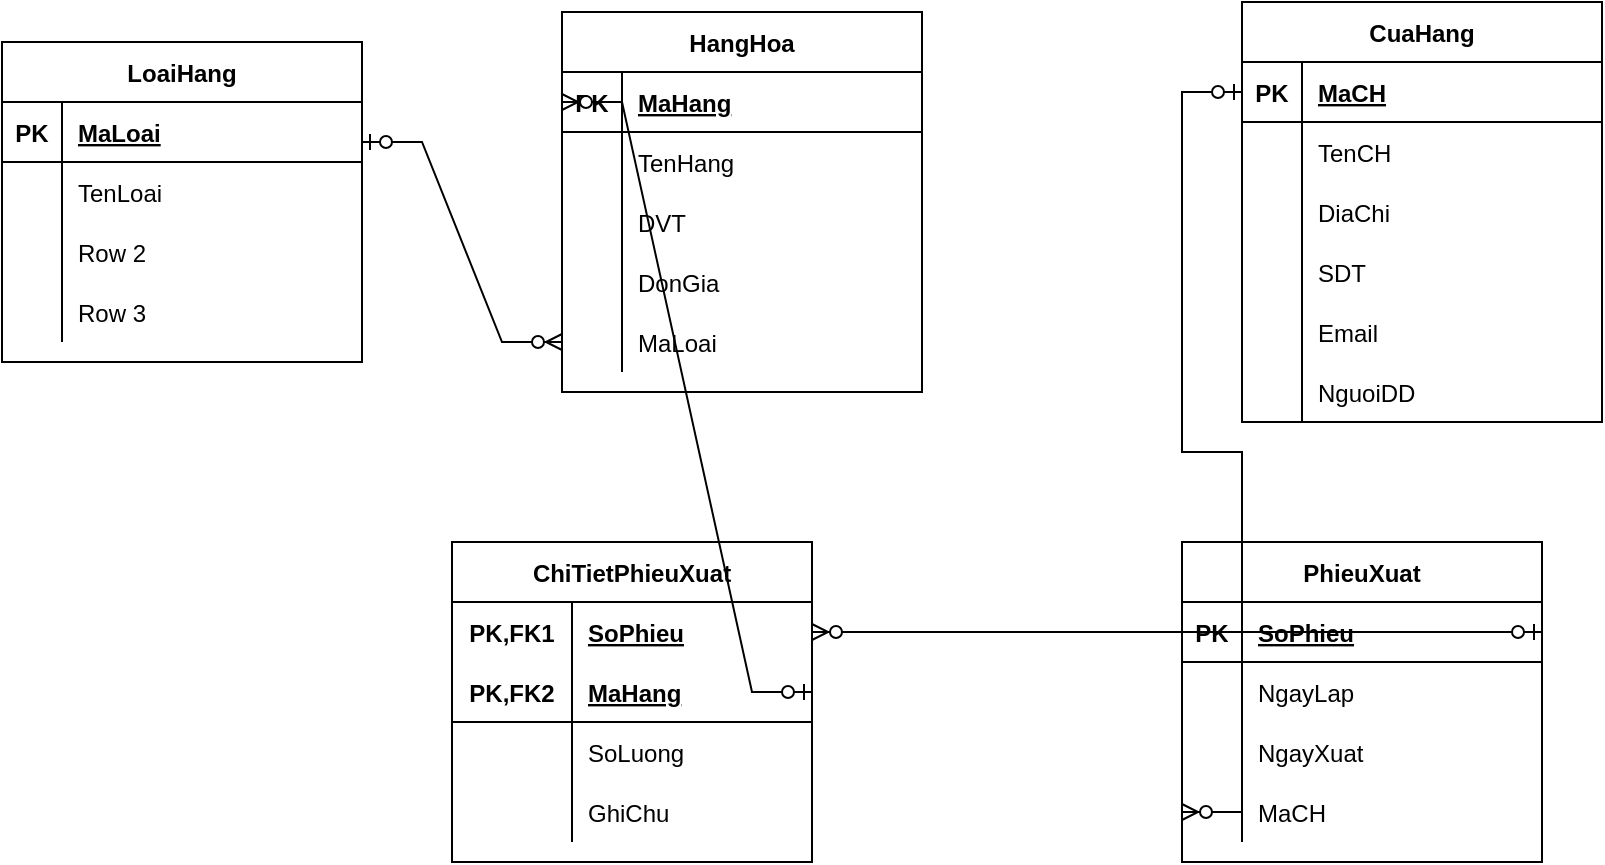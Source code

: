 <mxfile version="17.4.3" type="github">
  <diagram id="jnsxGk887mWBSfV9jutg" name="Page-1">
    <mxGraphModel dx="868" dy="425" grid="1" gridSize="10" guides="1" tooltips="1" connect="1" arrows="1" fold="1" page="1" pageScale="1" pageWidth="850" pageHeight="1100" math="0" shadow="0">
      <root>
        <mxCell id="0" />
        <mxCell id="1" parent="0" />
        <mxCell id="p7fYL8nQ_MnZjBQ7xCUq-11" value="LoaiHang" style="shape=table;startSize=30;container=1;collapsible=1;childLayout=tableLayout;fixedRows=1;rowLines=0;fontStyle=1;align=center;resizeLast=1;" vertex="1" parent="1">
          <mxGeometry x="20" y="470" width="180" height="160" as="geometry" />
        </mxCell>
        <mxCell id="p7fYL8nQ_MnZjBQ7xCUq-12" value="" style="shape=tableRow;horizontal=0;startSize=0;swimlaneHead=0;swimlaneBody=0;fillColor=none;collapsible=0;dropTarget=0;points=[[0,0.5],[1,0.5]];portConstraint=eastwest;top=0;left=0;right=0;bottom=1;" vertex="1" parent="p7fYL8nQ_MnZjBQ7xCUq-11">
          <mxGeometry y="30" width="180" height="30" as="geometry" />
        </mxCell>
        <mxCell id="p7fYL8nQ_MnZjBQ7xCUq-13" value="PK" style="shape=partialRectangle;connectable=0;fillColor=none;top=0;left=0;bottom=0;right=0;fontStyle=1;overflow=hidden;" vertex="1" parent="p7fYL8nQ_MnZjBQ7xCUq-12">
          <mxGeometry width="30" height="30" as="geometry">
            <mxRectangle width="30" height="30" as="alternateBounds" />
          </mxGeometry>
        </mxCell>
        <mxCell id="p7fYL8nQ_MnZjBQ7xCUq-14" value="MaLoai" style="shape=partialRectangle;connectable=0;fillColor=none;top=0;left=0;bottom=0;right=0;align=left;spacingLeft=6;fontStyle=5;overflow=hidden;" vertex="1" parent="p7fYL8nQ_MnZjBQ7xCUq-12">
          <mxGeometry x="30" width="150" height="30" as="geometry">
            <mxRectangle width="150" height="30" as="alternateBounds" />
          </mxGeometry>
        </mxCell>
        <mxCell id="p7fYL8nQ_MnZjBQ7xCUq-15" value="" style="shape=tableRow;horizontal=0;startSize=0;swimlaneHead=0;swimlaneBody=0;fillColor=none;collapsible=0;dropTarget=0;points=[[0,0.5],[1,0.5]];portConstraint=eastwest;top=0;left=0;right=0;bottom=0;" vertex="1" parent="p7fYL8nQ_MnZjBQ7xCUq-11">
          <mxGeometry y="60" width="180" height="30" as="geometry" />
        </mxCell>
        <mxCell id="p7fYL8nQ_MnZjBQ7xCUq-16" value="" style="shape=partialRectangle;connectable=0;fillColor=none;top=0;left=0;bottom=0;right=0;editable=1;overflow=hidden;" vertex="1" parent="p7fYL8nQ_MnZjBQ7xCUq-15">
          <mxGeometry width="30" height="30" as="geometry">
            <mxRectangle width="30" height="30" as="alternateBounds" />
          </mxGeometry>
        </mxCell>
        <mxCell id="p7fYL8nQ_MnZjBQ7xCUq-17" value="TenLoai" style="shape=partialRectangle;connectable=0;fillColor=none;top=0;left=0;bottom=0;right=0;align=left;spacingLeft=6;overflow=hidden;" vertex="1" parent="p7fYL8nQ_MnZjBQ7xCUq-15">
          <mxGeometry x="30" width="150" height="30" as="geometry">
            <mxRectangle width="150" height="30" as="alternateBounds" />
          </mxGeometry>
        </mxCell>
        <mxCell id="p7fYL8nQ_MnZjBQ7xCUq-18" value="" style="shape=tableRow;horizontal=0;startSize=0;swimlaneHead=0;swimlaneBody=0;fillColor=none;collapsible=0;dropTarget=0;points=[[0,0.5],[1,0.5]];portConstraint=eastwest;top=0;left=0;right=0;bottom=0;" vertex="1" parent="p7fYL8nQ_MnZjBQ7xCUq-11">
          <mxGeometry y="90" width="180" height="30" as="geometry" />
        </mxCell>
        <mxCell id="p7fYL8nQ_MnZjBQ7xCUq-19" value="" style="shape=partialRectangle;connectable=0;fillColor=none;top=0;left=0;bottom=0;right=0;editable=1;overflow=hidden;" vertex="1" parent="p7fYL8nQ_MnZjBQ7xCUq-18">
          <mxGeometry width="30" height="30" as="geometry">
            <mxRectangle width="30" height="30" as="alternateBounds" />
          </mxGeometry>
        </mxCell>
        <mxCell id="p7fYL8nQ_MnZjBQ7xCUq-20" value="Row 2" style="shape=partialRectangle;connectable=0;fillColor=none;top=0;left=0;bottom=0;right=0;align=left;spacingLeft=6;overflow=hidden;" vertex="1" parent="p7fYL8nQ_MnZjBQ7xCUq-18">
          <mxGeometry x="30" width="150" height="30" as="geometry">
            <mxRectangle width="150" height="30" as="alternateBounds" />
          </mxGeometry>
        </mxCell>
        <mxCell id="p7fYL8nQ_MnZjBQ7xCUq-21" value="" style="shape=tableRow;horizontal=0;startSize=0;swimlaneHead=0;swimlaneBody=0;fillColor=none;collapsible=0;dropTarget=0;points=[[0,0.5],[1,0.5]];portConstraint=eastwest;top=0;left=0;right=0;bottom=0;" vertex="1" parent="p7fYL8nQ_MnZjBQ7xCUq-11">
          <mxGeometry y="120" width="180" height="30" as="geometry" />
        </mxCell>
        <mxCell id="p7fYL8nQ_MnZjBQ7xCUq-22" value="" style="shape=partialRectangle;connectable=0;fillColor=none;top=0;left=0;bottom=0;right=0;editable=1;overflow=hidden;" vertex="1" parent="p7fYL8nQ_MnZjBQ7xCUq-21">
          <mxGeometry width="30" height="30" as="geometry">
            <mxRectangle width="30" height="30" as="alternateBounds" />
          </mxGeometry>
        </mxCell>
        <mxCell id="p7fYL8nQ_MnZjBQ7xCUq-23" value="Row 3" style="shape=partialRectangle;connectable=0;fillColor=none;top=0;left=0;bottom=0;right=0;align=left;spacingLeft=6;overflow=hidden;" vertex="1" parent="p7fYL8nQ_MnZjBQ7xCUq-21">
          <mxGeometry x="30" width="150" height="30" as="geometry">
            <mxRectangle width="150" height="30" as="alternateBounds" />
          </mxGeometry>
        </mxCell>
        <mxCell id="p7fYL8nQ_MnZjBQ7xCUq-37" value="CuaHang" style="shape=table;startSize=30;container=1;collapsible=1;childLayout=tableLayout;fixedRows=1;rowLines=0;fontStyle=1;align=center;resizeLast=1;" vertex="1" parent="1">
          <mxGeometry x="640" y="450" width="180" height="210" as="geometry" />
        </mxCell>
        <mxCell id="p7fYL8nQ_MnZjBQ7xCUq-38" value="" style="shape=tableRow;horizontal=0;startSize=0;swimlaneHead=0;swimlaneBody=0;fillColor=none;collapsible=0;dropTarget=0;points=[[0,0.5],[1,0.5]];portConstraint=eastwest;top=0;left=0;right=0;bottom=1;" vertex="1" parent="p7fYL8nQ_MnZjBQ7xCUq-37">
          <mxGeometry y="30" width="180" height="30" as="geometry" />
        </mxCell>
        <mxCell id="p7fYL8nQ_MnZjBQ7xCUq-39" value="PK" style="shape=partialRectangle;connectable=0;fillColor=none;top=0;left=0;bottom=0;right=0;fontStyle=1;overflow=hidden;" vertex="1" parent="p7fYL8nQ_MnZjBQ7xCUq-38">
          <mxGeometry width="30" height="30" as="geometry">
            <mxRectangle width="30" height="30" as="alternateBounds" />
          </mxGeometry>
        </mxCell>
        <mxCell id="p7fYL8nQ_MnZjBQ7xCUq-40" value="MaCH" style="shape=partialRectangle;connectable=0;fillColor=none;top=0;left=0;bottom=0;right=0;align=left;spacingLeft=6;fontStyle=5;overflow=hidden;" vertex="1" parent="p7fYL8nQ_MnZjBQ7xCUq-38">
          <mxGeometry x="30" width="150" height="30" as="geometry">
            <mxRectangle width="150" height="30" as="alternateBounds" />
          </mxGeometry>
        </mxCell>
        <mxCell id="p7fYL8nQ_MnZjBQ7xCUq-41" value="" style="shape=tableRow;horizontal=0;startSize=0;swimlaneHead=0;swimlaneBody=0;fillColor=none;collapsible=0;dropTarget=0;points=[[0,0.5],[1,0.5]];portConstraint=eastwest;top=0;left=0;right=0;bottom=0;" vertex="1" parent="p7fYL8nQ_MnZjBQ7xCUq-37">
          <mxGeometry y="60" width="180" height="30" as="geometry" />
        </mxCell>
        <mxCell id="p7fYL8nQ_MnZjBQ7xCUq-42" value="" style="shape=partialRectangle;connectable=0;fillColor=none;top=0;left=0;bottom=0;right=0;editable=1;overflow=hidden;" vertex="1" parent="p7fYL8nQ_MnZjBQ7xCUq-41">
          <mxGeometry width="30" height="30" as="geometry">
            <mxRectangle width="30" height="30" as="alternateBounds" />
          </mxGeometry>
        </mxCell>
        <mxCell id="p7fYL8nQ_MnZjBQ7xCUq-43" value="TenCH" style="shape=partialRectangle;connectable=0;fillColor=none;top=0;left=0;bottom=0;right=0;align=left;spacingLeft=6;overflow=hidden;" vertex="1" parent="p7fYL8nQ_MnZjBQ7xCUq-41">
          <mxGeometry x="30" width="150" height="30" as="geometry">
            <mxRectangle width="150" height="30" as="alternateBounds" />
          </mxGeometry>
        </mxCell>
        <mxCell id="p7fYL8nQ_MnZjBQ7xCUq-44" value="" style="shape=tableRow;horizontal=0;startSize=0;swimlaneHead=0;swimlaneBody=0;fillColor=none;collapsible=0;dropTarget=0;points=[[0,0.5],[1,0.5]];portConstraint=eastwest;top=0;left=0;right=0;bottom=0;" vertex="1" parent="p7fYL8nQ_MnZjBQ7xCUq-37">
          <mxGeometry y="90" width="180" height="30" as="geometry" />
        </mxCell>
        <mxCell id="p7fYL8nQ_MnZjBQ7xCUq-45" value="" style="shape=partialRectangle;connectable=0;fillColor=none;top=0;left=0;bottom=0;right=0;editable=1;overflow=hidden;" vertex="1" parent="p7fYL8nQ_MnZjBQ7xCUq-44">
          <mxGeometry width="30" height="30" as="geometry">
            <mxRectangle width="30" height="30" as="alternateBounds" />
          </mxGeometry>
        </mxCell>
        <mxCell id="p7fYL8nQ_MnZjBQ7xCUq-46" value="DiaChi" style="shape=partialRectangle;connectable=0;fillColor=none;top=0;left=0;bottom=0;right=0;align=left;spacingLeft=6;overflow=hidden;" vertex="1" parent="p7fYL8nQ_MnZjBQ7xCUq-44">
          <mxGeometry x="30" width="150" height="30" as="geometry">
            <mxRectangle width="150" height="30" as="alternateBounds" />
          </mxGeometry>
        </mxCell>
        <mxCell id="p7fYL8nQ_MnZjBQ7xCUq-47" value="" style="shape=tableRow;horizontal=0;startSize=0;swimlaneHead=0;swimlaneBody=0;fillColor=none;collapsible=0;dropTarget=0;points=[[0,0.5],[1,0.5]];portConstraint=eastwest;top=0;left=0;right=0;bottom=0;" vertex="1" parent="p7fYL8nQ_MnZjBQ7xCUq-37">
          <mxGeometry y="120" width="180" height="30" as="geometry" />
        </mxCell>
        <mxCell id="p7fYL8nQ_MnZjBQ7xCUq-48" value="" style="shape=partialRectangle;connectable=0;fillColor=none;top=0;left=0;bottom=0;right=0;editable=1;overflow=hidden;" vertex="1" parent="p7fYL8nQ_MnZjBQ7xCUq-47">
          <mxGeometry width="30" height="30" as="geometry">
            <mxRectangle width="30" height="30" as="alternateBounds" />
          </mxGeometry>
        </mxCell>
        <mxCell id="p7fYL8nQ_MnZjBQ7xCUq-49" value="SDT" style="shape=partialRectangle;connectable=0;fillColor=none;top=0;left=0;bottom=0;right=0;align=left;spacingLeft=6;overflow=hidden;" vertex="1" parent="p7fYL8nQ_MnZjBQ7xCUq-47">
          <mxGeometry x="30" width="150" height="30" as="geometry">
            <mxRectangle width="150" height="30" as="alternateBounds" />
          </mxGeometry>
        </mxCell>
        <mxCell id="p7fYL8nQ_MnZjBQ7xCUq-111" value="" style="shape=tableRow;horizontal=0;startSize=0;swimlaneHead=0;swimlaneBody=0;fillColor=none;collapsible=0;dropTarget=0;points=[[0,0.5],[1,0.5]];portConstraint=eastwest;top=0;left=0;right=0;bottom=0;" vertex="1" parent="p7fYL8nQ_MnZjBQ7xCUq-37">
          <mxGeometry y="150" width="180" height="30" as="geometry" />
        </mxCell>
        <mxCell id="p7fYL8nQ_MnZjBQ7xCUq-112" value="" style="shape=partialRectangle;connectable=0;fillColor=none;top=0;left=0;bottom=0;right=0;editable=1;overflow=hidden;" vertex="1" parent="p7fYL8nQ_MnZjBQ7xCUq-111">
          <mxGeometry width="30" height="30" as="geometry">
            <mxRectangle width="30" height="30" as="alternateBounds" />
          </mxGeometry>
        </mxCell>
        <mxCell id="p7fYL8nQ_MnZjBQ7xCUq-113" value="Email" style="shape=partialRectangle;connectable=0;fillColor=none;top=0;left=0;bottom=0;right=0;align=left;spacingLeft=6;overflow=hidden;" vertex="1" parent="p7fYL8nQ_MnZjBQ7xCUq-111">
          <mxGeometry x="30" width="150" height="30" as="geometry">
            <mxRectangle width="150" height="30" as="alternateBounds" />
          </mxGeometry>
        </mxCell>
        <mxCell id="p7fYL8nQ_MnZjBQ7xCUq-114" value="" style="shape=tableRow;horizontal=0;startSize=0;swimlaneHead=0;swimlaneBody=0;fillColor=none;collapsible=0;dropTarget=0;points=[[0,0.5],[1,0.5]];portConstraint=eastwest;top=0;left=0;right=0;bottom=0;" vertex="1" parent="p7fYL8nQ_MnZjBQ7xCUq-37">
          <mxGeometry y="180" width="180" height="30" as="geometry" />
        </mxCell>
        <mxCell id="p7fYL8nQ_MnZjBQ7xCUq-115" value="" style="shape=partialRectangle;connectable=0;fillColor=none;top=0;left=0;bottom=0;right=0;editable=1;overflow=hidden;" vertex="1" parent="p7fYL8nQ_MnZjBQ7xCUq-114">
          <mxGeometry width="30" height="30" as="geometry">
            <mxRectangle width="30" height="30" as="alternateBounds" />
          </mxGeometry>
        </mxCell>
        <mxCell id="p7fYL8nQ_MnZjBQ7xCUq-116" value="NguoiDD" style="shape=partialRectangle;connectable=0;fillColor=none;top=0;left=0;bottom=0;right=0;align=left;spacingLeft=6;overflow=hidden;" vertex="1" parent="p7fYL8nQ_MnZjBQ7xCUq-114">
          <mxGeometry x="30" width="150" height="30" as="geometry">
            <mxRectangle width="150" height="30" as="alternateBounds" />
          </mxGeometry>
        </mxCell>
        <mxCell id="p7fYL8nQ_MnZjBQ7xCUq-50" value="PhieuXuat" style="shape=table;startSize=30;container=1;collapsible=1;childLayout=tableLayout;fixedRows=1;rowLines=0;fontStyle=1;align=center;resizeLast=1;" vertex="1" parent="1">
          <mxGeometry x="610" y="720" width="180" height="160" as="geometry" />
        </mxCell>
        <mxCell id="p7fYL8nQ_MnZjBQ7xCUq-51" value="" style="shape=tableRow;horizontal=0;startSize=0;swimlaneHead=0;swimlaneBody=0;fillColor=none;collapsible=0;dropTarget=0;points=[[0,0.5],[1,0.5]];portConstraint=eastwest;top=0;left=0;right=0;bottom=1;" vertex="1" parent="p7fYL8nQ_MnZjBQ7xCUq-50">
          <mxGeometry y="30" width="180" height="30" as="geometry" />
        </mxCell>
        <mxCell id="p7fYL8nQ_MnZjBQ7xCUq-52" value="PK" style="shape=partialRectangle;connectable=0;fillColor=none;top=0;left=0;bottom=0;right=0;fontStyle=1;overflow=hidden;" vertex="1" parent="p7fYL8nQ_MnZjBQ7xCUq-51">
          <mxGeometry width="30" height="30" as="geometry">
            <mxRectangle width="30" height="30" as="alternateBounds" />
          </mxGeometry>
        </mxCell>
        <mxCell id="p7fYL8nQ_MnZjBQ7xCUq-53" value="SoPhieu" style="shape=partialRectangle;connectable=0;fillColor=none;top=0;left=0;bottom=0;right=0;align=left;spacingLeft=6;fontStyle=5;overflow=hidden;" vertex="1" parent="p7fYL8nQ_MnZjBQ7xCUq-51">
          <mxGeometry x="30" width="150" height="30" as="geometry">
            <mxRectangle width="150" height="30" as="alternateBounds" />
          </mxGeometry>
        </mxCell>
        <mxCell id="p7fYL8nQ_MnZjBQ7xCUq-54" value="" style="shape=tableRow;horizontal=0;startSize=0;swimlaneHead=0;swimlaneBody=0;fillColor=none;collapsible=0;dropTarget=0;points=[[0,0.5],[1,0.5]];portConstraint=eastwest;top=0;left=0;right=0;bottom=0;" vertex="1" parent="p7fYL8nQ_MnZjBQ7xCUq-50">
          <mxGeometry y="60" width="180" height="30" as="geometry" />
        </mxCell>
        <mxCell id="p7fYL8nQ_MnZjBQ7xCUq-55" value="" style="shape=partialRectangle;connectable=0;fillColor=none;top=0;left=0;bottom=0;right=0;editable=1;overflow=hidden;" vertex="1" parent="p7fYL8nQ_MnZjBQ7xCUq-54">
          <mxGeometry width="30" height="30" as="geometry">
            <mxRectangle width="30" height="30" as="alternateBounds" />
          </mxGeometry>
        </mxCell>
        <mxCell id="p7fYL8nQ_MnZjBQ7xCUq-56" value="NgayLap" style="shape=partialRectangle;connectable=0;fillColor=none;top=0;left=0;bottom=0;right=0;align=left;spacingLeft=6;overflow=hidden;" vertex="1" parent="p7fYL8nQ_MnZjBQ7xCUq-54">
          <mxGeometry x="30" width="150" height="30" as="geometry">
            <mxRectangle width="150" height="30" as="alternateBounds" />
          </mxGeometry>
        </mxCell>
        <mxCell id="p7fYL8nQ_MnZjBQ7xCUq-57" value="" style="shape=tableRow;horizontal=0;startSize=0;swimlaneHead=0;swimlaneBody=0;fillColor=none;collapsible=0;dropTarget=0;points=[[0,0.5],[1,0.5]];portConstraint=eastwest;top=0;left=0;right=0;bottom=0;" vertex="1" parent="p7fYL8nQ_MnZjBQ7xCUq-50">
          <mxGeometry y="90" width="180" height="30" as="geometry" />
        </mxCell>
        <mxCell id="p7fYL8nQ_MnZjBQ7xCUq-58" value="" style="shape=partialRectangle;connectable=0;fillColor=none;top=0;left=0;bottom=0;right=0;editable=1;overflow=hidden;" vertex="1" parent="p7fYL8nQ_MnZjBQ7xCUq-57">
          <mxGeometry width="30" height="30" as="geometry">
            <mxRectangle width="30" height="30" as="alternateBounds" />
          </mxGeometry>
        </mxCell>
        <mxCell id="p7fYL8nQ_MnZjBQ7xCUq-59" value="NgayXuat" style="shape=partialRectangle;connectable=0;fillColor=none;top=0;left=0;bottom=0;right=0;align=left;spacingLeft=6;overflow=hidden;" vertex="1" parent="p7fYL8nQ_MnZjBQ7xCUq-57">
          <mxGeometry x="30" width="150" height="30" as="geometry">
            <mxRectangle width="150" height="30" as="alternateBounds" />
          </mxGeometry>
        </mxCell>
        <mxCell id="p7fYL8nQ_MnZjBQ7xCUq-60" value="" style="shape=tableRow;horizontal=0;startSize=0;swimlaneHead=0;swimlaneBody=0;fillColor=none;collapsible=0;dropTarget=0;points=[[0,0.5],[1,0.5]];portConstraint=eastwest;top=0;left=0;right=0;bottom=0;" vertex="1" parent="p7fYL8nQ_MnZjBQ7xCUq-50">
          <mxGeometry y="120" width="180" height="30" as="geometry" />
        </mxCell>
        <mxCell id="p7fYL8nQ_MnZjBQ7xCUq-61" value="" style="shape=partialRectangle;connectable=0;fillColor=none;top=0;left=0;bottom=0;right=0;editable=1;overflow=hidden;" vertex="1" parent="p7fYL8nQ_MnZjBQ7xCUq-60">
          <mxGeometry width="30" height="30" as="geometry">
            <mxRectangle width="30" height="30" as="alternateBounds" />
          </mxGeometry>
        </mxCell>
        <mxCell id="p7fYL8nQ_MnZjBQ7xCUq-62" value="MaCH" style="shape=partialRectangle;connectable=0;fillColor=none;top=0;left=0;bottom=0;right=0;align=left;spacingLeft=6;overflow=hidden;" vertex="1" parent="p7fYL8nQ_MnZjBQ7xCUq-60">
          <mxGeometry x="30" width="150" height="30" as="geometry">
            <mxRectangle width="150" height="30" as="alternateBounds" />
          </mxGeometry>
        </mxCell>
        <mxCell id="p7fYL8nQ_MnZjBQ7xCUq-64" value="HangHoa" style="shape=table;startSize=30;container=1;collapsible=1;childLayout=tableLayout;fixedRows=1;rowLines=0;fontStyle=1;align=center;resizeLast=1;" vertex="1" parent="1">
          <mxGeometry x="300" y="455" width="180" height="190" as="geometry" />
        </mxCell>
        <mxCell id="p7fYL8nQ_MnZjBQ7xCUq-65" value="" style="shape=tableRow;horizontal=0;startSize=0;swimlaneHead=0;swimlaneBody=0;fillColor=none;collapsible=0;dropTarget=0;points=[[0,0.5],[1,0.5]];portConstraint=eastwest;top=0;left=0;right=0;bottom=1;" vertex="1" parent="p7fYL8nQ_MnZjBQ7xCUq-64">
          <mxGeometry y="30" width="180" height="30" as="geometry" />
        </mxCell>
        <mxCell id="p7fYL8nQ_MnZjBQ7xCUq-66" value="PK" style="shape=partialRectangle;connectable=0;fillColor=none;top=0;left=0;bottom=0;right=0;fontStyle=1;overflow=hidden;" vertex="1" parent="p7fYL8nQ_MnZjBQ7xCUq-65">
          <mxGeometry width="30" height="30" as="geometry">
            <mxRectangle width="30" height="30" as="alternateBounds" />
          </mxGeometry>
        </mxCell>
        <mxCell id="p7fYL8nQ_MnZjBQ7xCUq-67" value="MaHang" style="shape=partialRectangle;connectable=0;fillColor=none;top=0;left=0;bottom=0;right=0;align=left;spacingLeft=6;fontStyle=5;overflow=hidden;" vertex="1" parent="p7fYL8nQ_MnZjBQ7xCUq-65">
          <mxGeometry x="30" width="150" height="30" as="geometry">
            <mxRectangle width="150" height="30" as="alternateBounds" />
          </mxGeometry>
        </mxCell>
        <mxCell id="p7fYL8nQ_MnZjBQ7xCUq-68" value="" style="shape=tableRow;horizontal=0;startSize=0;swimlaneHead=0;swimlaneBody=0;fillColor=none;collapsible=0;dropTarget=0;points=[[0,0.5],[1,0.5]];portConstraint=eastwest;top=0;left=0;right=0;bottom=0;" vertex="1" parent="p7fYL8nQ_MnZjBQ7xCUq-64">
          <mxGeometry y="60" width="180" height="30" as="geometry" />
        </mxCell>
        <mxCell id="p7fYL8nQ_MnZjBQ7xCUq-69" value="" style="shape=partialRectangle;connectable=0;fillColor=none;top=0;left=0;bottom=0;right=0;editable=1;overflow=hidden;" vertex="1" parent="p7fYL8nQ_MnZjBQ7xCUq-68">
          <mxGeometry width="30" height="30" as="geometry">
            <mxRectangle width="30" height="30" as="alternateBounds" />
          </mxGeometry>
        </mxCell>
        <mxCell id="p7fYL8nQ_MnZjBQ7xCUq-70" value="TenHang" style="shape=partialRectangle;connectable=0;fillColor=none;top=0;left=0;bottom=0;right=0;align=left;spacingLeft=6;overflow=hidden;" vertex="1" parent="p7fYL8nQ_MnZjBQ7xCUq-68">
          <mxGeometry x="30" width="150" height="30" as="geometry">
            <mxRectangle width="150" height="30" as="alternateBounds" />
          </mxGeometry>
        </mxCell>
        <mxCell id="p7fYL8nQ_MnZjBQ7xCUq-71" value="" style="shape=tableRow;horizontal=0;startSize=0;swimlaneHead=0;swimlaneBody=0;fillColor=none;collapsible=0;dropTarget=0;points=[[0,0.5],[1,0.5]];portConstraint=eastwest;top=0;left=0;right=0;bottom=0;" vertex="1" parent="p7fYL8nQ_MnZjBQ7xCUq-64">
          <mxGeometry y="90" width="180" height="30" as="geometry" />
        </mxCell>
        <mxCell id="p7fYL8nQ_MnZjBQ7xCUq-72" value="" style="shape=partialRectangle;connectable=0;fillColor=none;top=0;left=0;bottom=0;right=0;editable=1;overflow=hidden;" vertex="1" parent="p7fYL8nQ_MnZjBQ7xCUq-71">
          <mxGeometry width="30" height="30" as="geometry">
            <mxRectangle width="30" height="30" as="alternateBounds" />
          </mxGeometry>
        </mxCell>
        <mxCell id="p7fYL8nQ_MnZjBQ7xCUq-73" value="DVT" style="shape=partialRectangle;connectable=0;fillColor=none;top=0;left=0;bottom=0;right=0;align=left;spacingLeft=6;overflow=hidden;" vertex="1" parent="p7fYL8nQ_MnZjBQ7xCUq-71">
          <mxGeometry x="30" width="150" height="30" as="geometry">
            <mxRectangle width="150" height="30" as="alternateBounds" />
          </mxGeometry>
        </mxCell>
        <mxCell id="p7fYL8nQ_MnZjBQ7xCUq-74" value="" style="shape=tableRow;horizontal=0;startSize=0;swimlaneHead=0;swimlaneBody=0;fillColor=none;collapsible=0;dropTarget=0;points=[[0,0.5],[1,0.5]];portConstraint=eastwest;top=0;left=0;right=0;bottom=0;" vertex="1" parent="p7fYL8nQ_MnZjBQ7xCUq-64">
          <mxGeometry y="120" width="180" height="30" as="geometry" />
        </mxCell>
        <mxCell id="p7fYL8nQ_MnZjBQ7xCUq-75" value="" style="shape=partialRectangle;connectable=0;fillColor=none;top=0;left=0;bottom=0;right=0;editable=1;overflow=hidden;" vertex="1" parent="p7fYL8nQ_MnZjBQ7xCUq-74">
          <mxGeometry width="30" height="30" as="geometry">
            <mxRectangle width="30" height="30" as="alternateBounds" />
          </mxGeometry>
        </mxCell>
        <mxCell id="p7fYL8nQ_MnZjBQ7xCUq-76" value="DonGia" style="shape=partialRectangle;connectable=0;fillColor=none;top=0;left=0;bottom=0;right=0;align=left;spacingLeft=6;overflow=hidden;" vertex="1" parent="p7fYL8nQ_MnZjBQ7xCUq-74">
          <mxGeometry x="30" width="150" height="30" as="geometry">
            <mxRectangle width="150" height="30" as="alternateBounds" />
          </mxGeometry>
        </mxCell>
        <mxCell id="p7fYL8nQ_MnZjBQ7xCUq-103" value="" style="shape=tableRow;horizontal=0;startSize=0;swimlaneHead=0;swimlaneBody=0;fillColor=none;collapsible=0;dropTarget=0;points=[[0,0.5],[1,0.5]];portConstraint=eastwest;top=0;left=0;right=0;bottom=0;" vertex="1" parent="p7fYL8nQ_MnZjBQ7xCUq-64">
          <mxGeometry y="150" width="180" height="30" as="geometry" />
        </mxCell>
        <mxCell id="p7fYL8nQ_MnZjBQ7xCUq-104" value="" style="shape=partialRectangle;connectable=0;fillColor=none;top=0;left=0;bottom=0;right=0;editable=1;overflow=hidden;" vertex="1" parent="p7fYL8nQ_MnZjBQ7xCUq-103">
          <mxGeometry width="30" height="30" as="geometry">
            <mxRectangle width="30" height="30" as="alternateBounds" />
          </mxGeometry>
        </mxCell>
        <mxCell id="p7fYL8nQ_MnZjBQ7xCUq-105" value="MaLoai" style="shape=partialRectangle;connectable=0;fillColor=none;top=0;left=0;bottom=0;right=0;align=left;spacingLeft=6;overflow=hidden;" vertex="1" parent="p7fYL8nQ_MnZjBQ7xCUq-103">
          <mxGeometry x="30" width="150" height="30" as="geometry">
            <mxRectangle width="150" height="30" as="alternateBounds" />
          </mxGeometry>
        </mxCell>
        <mxCell id="p7fYL8nQ_MnZjBQ7xCUq-110" value="" style="edgeStyle=entityRelationEdgeStyle;fontSize=12;html=1;endArrow=ERzeroToMany;startArrow=ERzeroToOne;rounded=0;" edge="1" parent="1" target="p7fYL8nQ_MnZjBQ7xCUq-103">
          <mxGeometry width="100" height="100" relative="1" as="geometry">
            <mxPoint x="200" y="520" as="sourcePoint" />
            <mxPoint x="300" y="420" as="targetPoint" />
          </mxGeometry>
        </mxCell>
        <mxCell id="p7fYL8nQ_MnZjBQ7xCUq-118" value="" style="edgeStyle=entityRelationEdgeStyle;fontSize=12;html=1;endArrow=ERzeroToMany;startArrow=ERzeroToOne;rounded=0;entryX=0;entryY=0.5;entryDx=0;entryDy=0;" edge="1" parent="1" source="p7fYL8nQ_MnZjBQ7xCUq-38" target="p7fYL8nQ_MnZjBQ7xCUq-60">
          <mxGeometry width="100" height="100" relative="1" as="geometry">
            <mxPoint x="600" y="790" as="sourcePoint" />
            <mxPoint x="540" y="660" as="targetPoint" />
          </mxGeometry>
        </mxCell>
        <mxCell id="p7fYL8nQ_MnZjBQ7xCUq-120" value="ChiTietPhieuXuat" style="shape=table;startSize=30;container=1;collapsible=1;childLayout=tableLayout;fixedRows=1;rowLines=0;fontStyle=1;align=center;resizeLast=1;" vertex="1" parent="1">
          <mxGeometry x="245" y="720" width="180" height="160" as="geometry" />
        </mxCell>
        <mxCell id="p7fYL8nQ_MnZjBQ7xCUq-121" value="" style="shape=tableRow;horizontal=0;startSize=0;swimlaneHead=0;swimlaneBody=0;fillColor=none;collapsible=0;dropTarget=0;points=[[0,0.5],[1,0.5]];portConstraint=eastwest;top=0;left=0;right=0;bottom=0;" vertex="1" parent="p7fYL8nQ_MnZjBQ7xCUq-120">
          <mxGeometry y="30" width="180" height="30" as="geometry" />
        </mxCell>
        <mxCell id="p7fYL8nQ_MnZjBQ7xCUq-122" value="PK,FK1" style="shape=partialRectangle;connectable=0;fillColor=none;top=0;left=0;bottom=0;right=0;fontStyle=1;overflow=hidden;" vertex="1" parent="p7fYL8nQ_MnZjBQ7xCUq-121">
          <mxGeometry width="60" height="30" as="geometry">
            <mxRectangle width="60" height="30" as="alternateBounds" />
          </mxGeometry>
        </mxCell>
        <mxCell id="p7fYL8nQ_MnZjBQ7xCUq-123" value="SoPhieu" style="shape=partialRectangle;connectable=0;fillColor=none;top=0;left=0;bottom=0;right=0;align=left;spacingLeft=6;fontStyle=5;overflow=hidden;" vertex="1" parent="p7fYL8nQ_MnZjBQ7xCUq-121">
          <mxGeometry x="60" width="120" height="30" as="geometry">
            <mxRectangle width="120" height="30" as="alternateBounds" />
          </mxGeometry>
        </mxCell>
        <mxCell id="p7fYL8nQ_MnZjBQ7xCUq-124" value="" style="shape=tableRow;horizontal=0;startSize=0;swimlaneHead=0;swimlaneBody=0;fillColor=none;collapsible=0;dropTarget=0;points=[[0,0.5],[1,0.5]];portConstraint=eastwest;top=0;left=0;right=0;bottom=1;" vertex="1" parent="p7fYL8nQ_MnZjBQ7xCUq-120">
          <mxGeometry y="60" width="180" height="30" as="geometry" />
        </mxCell>
        <mxCell id="p7fYL8nQ_MnZjBQ7xCUq-125" value="PK,FK2" style="shape=partialRectangle;connectable=0;fillColor=none;top=0;left=0;bottom=0;right=0;fontStyle=1;overflow=hidden;" vertex="1" parent="p7fYL8nQ_MnZjBQ7xCUq-124">
          <mxGeometry width="60" height="30" as="geometry">
            <mxRectangle width="60" height="30" as="alternateBounds" />
          </mxGeometry>
        </mxCell>
        <mxCell id="p7fYL8nQ_MnZjBQ7xCUq-126" value="MaHang" style="shape=partialRectangle;connectable=0;fillColor=none;top=0;left=0;bottom=0;right=0;align=left;spacingLeft=6;fontStyle=5;overflow=hidden;" vertex="1" parent="p7fYL8nQ_MnZjBQ7xCUq-124">
          <mxGeometry x="60" width="120" height="30" as="geometry">
            <mxRectangle width="120" height="30" as="alternateBounds" />
          </mxGeometry>
        </mxCell>
        <mxCell id="p7fYL8nQ_MnZjBQ7xCUq-127" value="" style="shape=tableRow;horizontal=0;startSize=0;swimlaneHead=0;swimlaneBody=0;fillColor=none;collapsible=0;dropTarget=0;points=[[0,0.5],[1,0.5]];portConstraint=eastwest;top=0;left=0;right=0;bottom=0;" vertex="1" parent="p7fYL8nQ_MnZjBQ7xCUq-120">
          <mxGeometry y="90" width="180" height="30" as="geometry" />
        </mxCell>
        <mxCell id="p7fYL8nQ_MnZjBQ7xCUq-128" value="" style="shape=partialRectangle;connectable=0;fillColor=none;top=0;left=0;bottom=0;right=0;editable=1;overflow=hidden;" vertex="1" parent="p7fYL8nQ_MnZjBQ7xCUq-127">
          <mxGeometry width="60" height="30" as="geometry">
            <mxRectangle width="60" height="30" as="alternateBounds" />
          </mxGeometry>
        </mxCell>
        <mxCell id="p7fYL8nQ_MnZjBQ7xCUq-129" value="SoLuong" style="shape=partialRectangle;connectable=0;fillColor=none;top=0;left=0;bottom=0;right=0;align=left;spacingLeft=6;overflow=hidden;" vertex="1" parent="p7fYL8nQ_MnZjBQ7xCUq-127">
          <mxGeometry x="60" width="120" height="30" as="geometry">
            <mxRectangle width="120" height="30" as="alternateBounds" />
          </mxGeometry>
        </mxCell>
        <mxCell id="p7fYL8nQ_MnZjBQ7xCUq-130" value="" style="shape=tableRow;horizontal=0;startSize=0;swimlaneHead=0;swimlaneBody=0;fillColor=none;collapsible=0;dropTarget=0;points=[[0,0.5],[1,0.5]];portConstraint=eastwest;top=0;left=0;right=0;bottom=0;" vertex="1" parent="p7fYL8nQ_MnZjBQ7xCUq-120">
          <mxGeometry y="120" width="180" height="30" as="geometry" />
        </mxCell>
        <mxCell id="p7fYL8nQ_MnZjBQ7xCUq-131" value="" style="shape=partialRectangle;connectable=0;fillColor=none;top=0;left=0;bottom=0;right=0;editable=1;overflow=hidden;" vertex="1" parent="p7fYL8nQ_MnZjBQ7xCUq-130">
          <mxGeometry width="60" height="30" as="geometry">
            <mxRectangle width="60" height="30" as="alternateBounds" />
          </mxGeometry>
        </mxCell>
        <mxCell id="p7fYL8nQ_MnZjBQ7xCUq-132" value="GhiChu" style="shape=partialRectangle;connectable=0;fillColor=none;top=0;left=0;bottom=0;right=0;align=left;spacingLeft=6;overflow=hidden;" vertex="1" parent="p7fYL8nQ_MnZjBQ7xCUq-130">
          <mxGeometry x="60" width="120" height="30" as="geometry">
            <mxRectangle width="120" height="30" as="alternateBounds" />
          </mxGeometry>
        </mxCell>
        <mxCell id="p7fYL8nQ_MnZjBQ7xCUq-133" value="" style="edgeStyle=entityRelationEdgeStyle;fontSize=12;html=1;endArrow=ERzeroToMany;startArrow=ERzeroToOne;rounded=0;exitX=1;exitY=0.5;exitDx=0;exitDy=0;entryX=1;entryY=0.5;entryDx=0;entryDy=0;" edge="1" parent="1" source="p7fYL8nQ_MnZjBQ7xCUq-51" target="p7fYL8nQ_MnZjBQ7xCUq-121">
          <mxGeometry width="100" height="100" relative="1" as="geometry">
            <mxPoint x="440" y="760" as="sourcePoint" />
            <mxPoint x="540" y="660" as="targetPoint" />
          </mxGeometry>
        </mxCell>
        <mxCell id="p7fYL8nQ_MnZjBQ7xCUq-134" value="" style="edgeStyle=entityRelationEdgeStyle;fontSize=12;html=1;endArrow=ERzeroToMany;startArrow=ERzeroToOne;rounded=0;entryX=0;entryY=0.5;entryDx=0;entryDy=0;exitX=1;exitY=0.5;exitDx=0;exitDy=0;" edge="1" parent="1" source="p7fYL8nQ_MnZjBQ7xCUq-124" target="p7fYL8nQ_MnZjBQ7xCUq-65">
          <mxGeometry width="100" height="100" relative="1" as="geometry">
            <mxPoint x="370" y="680" as="sourcePoint" />
            <mxPoint x="470" y="580" as="targetPoint" />
          </mxGeometry>
        </mxCell>
      </root>
    </mxGraphModel>
  </diagram>
</mxfile>
